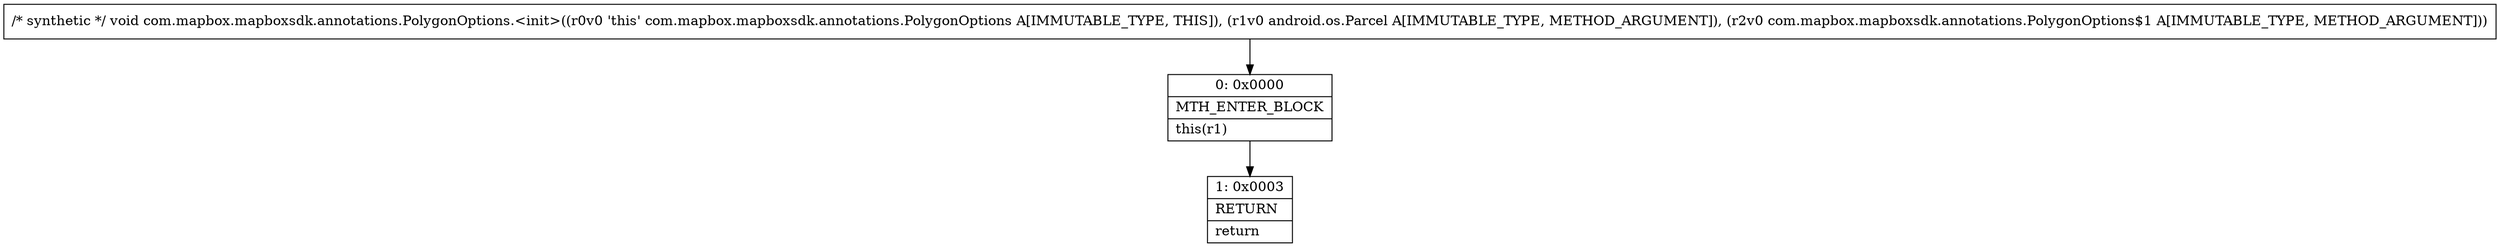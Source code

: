 digraph "CFG forcom.mapbox.mapboxsdk.annotations.PolygonOptions.\<init\>(Landroid\/os\/Parcel;Lcom\/mapbox\/mapboxsdk\/annotations\/PolygonOptions$1;)V" {
Node_0 [shape=record,label="{0\:\ 0x0000|MTH_ENTER_BLOCK\l|this(r1)\l}"];
Node_1 [shape=record,label="{1\:\ 0x0003|RETURN\l|return\l}"];
MethodNode[shape=record,label="{\/* synthetic *\/ void com.mapbox.mapboxsdk.annotations.PolygonOptions.\<init\>((r0v0 'this' com.mapbox.mapboxsdk.annotations.PolygonOptions A[IMMUTABLE_TYPE, THIS]), (r1v0 android.os.Parcel A[IMMUTABLE_TYPE, METHOD_ARGUMENT]), (r2v0 com.mapbox.mapboxsdk.annotations.PolygonOptions$1 A[IMMUTABLE_TYPE, METHOD_ARGUMENT])) }"];
MethodNode -> Node_0;
Node_0 -> Node_1;
}

